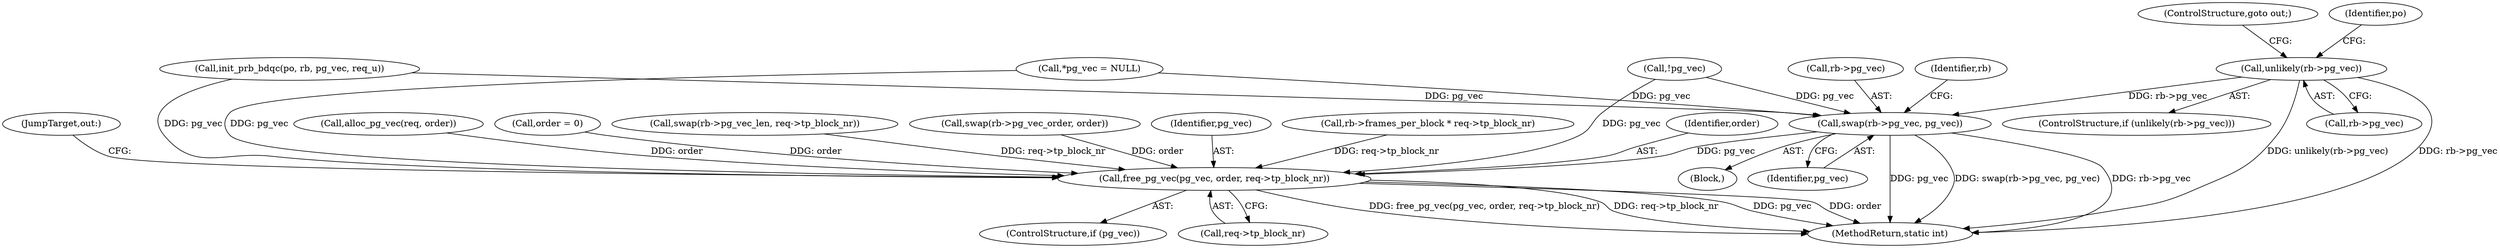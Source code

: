 digraph "0_linux_84ac7260236a49c79eede91617700174c2c19b0c@pointer" {
"1000210" [label="(Call,unlikely(rb->pg_vec))"];
"1000453" [label="(Call,swap(rb->pg_vec, pg_vec))"];
"1000578" [label="(Call,free_pg_vec(pg_vec, order, req->tp_block_nr))"];
"1000444" [label="(Block,)"];
"1000576" [label="(ControlStructure,if (pg_vec))"];
"1000584" [label="(JumpTarget,out:)"];
"1000371" [label="(Call,init_prb_bdqc(po, rb, pg_vec, req_u))"];
"1000331" [label="(Call,rb->frames_per_block * req->tp_block_nr)"];
"1000210" [label="(Call,unlikely(rb->pg_vec))"];
"1000453" [label="(Call,swap(rb->pg_vec, pg_vec))"];
"1000359" [label="(Call,!pg_vec)"];
"1000457" [label="(Identifier,pg_vec)"];
"1000214" [label="(ControlStructure,goto out;)"];
"1000354" [label="(Call,alloc_pg_vec(req, order))"];
"1000460" [label="(Identifier,rb)"];
"1000211" [label="(Call,rb->pg_vec)"];
"1000124" [label="(Call,order = 0)"];
"1000217" [label="(Identifier,po)"];
"1000489" [label="(Call,swap(rb->pg_vec_len, req->tp_block_nr))"];
"1000580" [label="(Identifier,order)"];
"1000587" [label="(MethodReturn,static int)"];
"1000454" [label="(Call,rb->pg_vec)"];
"1000578" [label="(Call,free_pg_vec(pg_vec, order, req->tp_block_nr))"];
"1000114" [label="(Call,*pg_vec = NULL)"];
"1000209" [label="(ControlStructure,if (unlikely(rb->pg_vec)))"];
"1000484" [label="(Call,swap(rb->pg_vec_order, order))"];
"1000581" [label="(Call,req->tp_block_nr)"];
"1000579" [label="(Identifier,pg_vec)"];
"1000210" -> "1000209"  [label="AST: "];
"1000210" -> "1000211"  [label="CFG: "];
"1000211" -> "1000210"  [label="AST: "];
"1000214" -> "1000210"  [label="CFG: "];
"1000217" -> "1000210"  [label="CFG: "];
"1000210" -> "1000587"  [label="DDG: unlikely(rb->pg_vec)"];
"1000210" -> "1000587"  [label="DDG: rb->pg_vec"];
"1000210" -> "1000453"  [label="DDG: rb->pg_vec"];
"1000453" -> "1000444"  [label="AST: "];
"1000453" -> "1000457"  [label="CFG: "];
"1000454" -> "1000453"  [label="AST: "];
"1000457" -> "1000453"  [label="AST: "];
"1000460" -> "1000453"  [label="CFG: "];
"1000453" -> "1000587"  [label="DDG: pg_vec"];
"1000453" -> "1000587"  [label="DDG: swap(rb->pg_vec, pg_vec)"];
"1000453" -> "1000587"  [label="DDG: rb->pg_vec"];
"1000114" -> "1000453"  [label="DDG: pg_vec"];
"1000359" -> "1000453"  [label="DDG: pg_vec"];
"1000371" -> "1000453"  [label="DDG: pg_vec"];
"1000453" -> "1000578"  [label="DDG: pg_vec"];
"1000578" -> "1000576"  [label="AST: "];
"1000578" -> "1000581"  [label="CFG: "];
"1000579" -> "1000578"  [label="AST: "];
"1000580" -> "1000578"  [label="AST: "];
"1000581" -> "1000578"  [label="AST: "];
"1000584" -> "1000578"  [label="CFG: "];
"1000578" -> "1000587"  [label="DDG: pg_vec"];
"1000578" -> "1000587"  [label="DDG: order"];
"1000578" -> "1000587"  [label="DDG: free_pg_vec(pg_vec, order, req->tp_block_nr)"];
"1000578" -> "1000587"  [label="DDG: req->tp_block_nr"];
"1000114" -> "1000578"  [label="DDG: pg_vec"];
"1000359" -> "1000578"  [label="DDG: pg_vec"];
"1000371" -> "1000578"  [label="DDG: pg_vec"];
"1000354" -> "1000578"  [label="DDG: order"];
"1000124" -> "1000578"  [label="DDG: order"];
"1000484" -> "1000578"  [label="DDG: order"];
"1000489" -> "1000578"  [label="DDG: req->tp_block_nr"];
"1000331" -> "1000578"  [label="DDG: req->tp_block_nr"];
}
